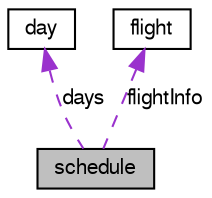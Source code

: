 digraph G
{
  edge [fontname="FreeSans",fontsize="10",labelfontname="FreeSans",labelfontsize="10"];
  node [fontname="FreeSans",fontsize="10",shape=record];
  Node1 [label="schedule",height=0.2,width=0.4,color="black", fillcolor="grey75", style="filled" fontcolor="black"];
  Node2 -> Node1 [dir=back,color="darkorchid3",fontsize="10",style="dashed",label="days",fontname="FreeSans"];
  Node2 [label="day",height=0.2,width=0.4,color="black", fillcolor="white", style="filled",URL="$classday.html"];
  Node3 -> Node1 [dir=back,color="darkorchid3",fontsize="10",style="dashed",label="flightInfo",fontname="FreeSans"];
  Node3 [label="flight",height=0.2,width=0.4,color="black", fillcolor="white", style="filled",URL="$classflight.html"];
}
